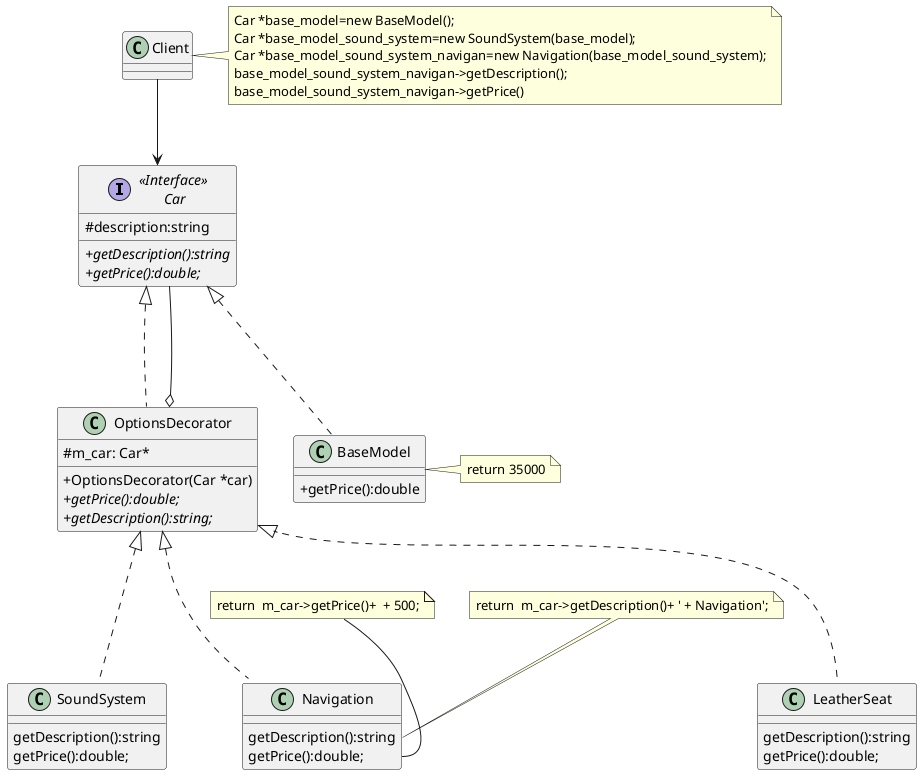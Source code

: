 @startuml
skinparam classAttributeIconSize 0



interface "<<Interface>>\n Car" as Car
{
   # description:string
    +{abstract} getDescription():string
    +{abstract} getPrice():double;
}

class BaseModel
{
+ getPrice():double
}
note "return 35000" as BaseModelNote
BaseModelNote -left.. BaseModel

class OptionsDecorator
{
# m_car: Car*
+OptionsDecorator(Car *car)    
+{abstract} getPrice():double;
+{abstract} getDescription():string;
}

class Navigation
{
    getDescription():string
    getPrice():double;
}
class SoundSystem
{
    getDescription():string
    getPrice():double;

}
class LeatherSeat
{
    getDescription():string
    getPrice():double;
}
class Client{}
OptionsDecorator -up..|> Car
OptionsDecorator o-- Car

SoundSystem -up..|> OptionsDecorator
LeatherSeat -up..|> OptionsDecorator
Navigation -up..|> OptionsDecorator

BaseModel -up..|> Car
Client --> Car


note "Car *base_model=new BaseModel();\nCar *base_model_sound_system=new SoundSystem(base_model);\nCar *base_model_sound_system_navigan=new Navigation(base_model_sound_system);\nbase_model_sound_system_navigan->getDescription();\nbase_model_sound_system_navigan->getPrice()" as ClientNote


ClientNote -left--Client

note "return  m_car->getPrice()+  + 500;" as NavigationgetPrice
note "return  m_car->getDescription()+ ' + Navigation';" as NavigationgetDescription

NavigationgetDescription -- Navigation::getDescription
NavigationgetPrice -- Navigation::getPrice
@enduml
